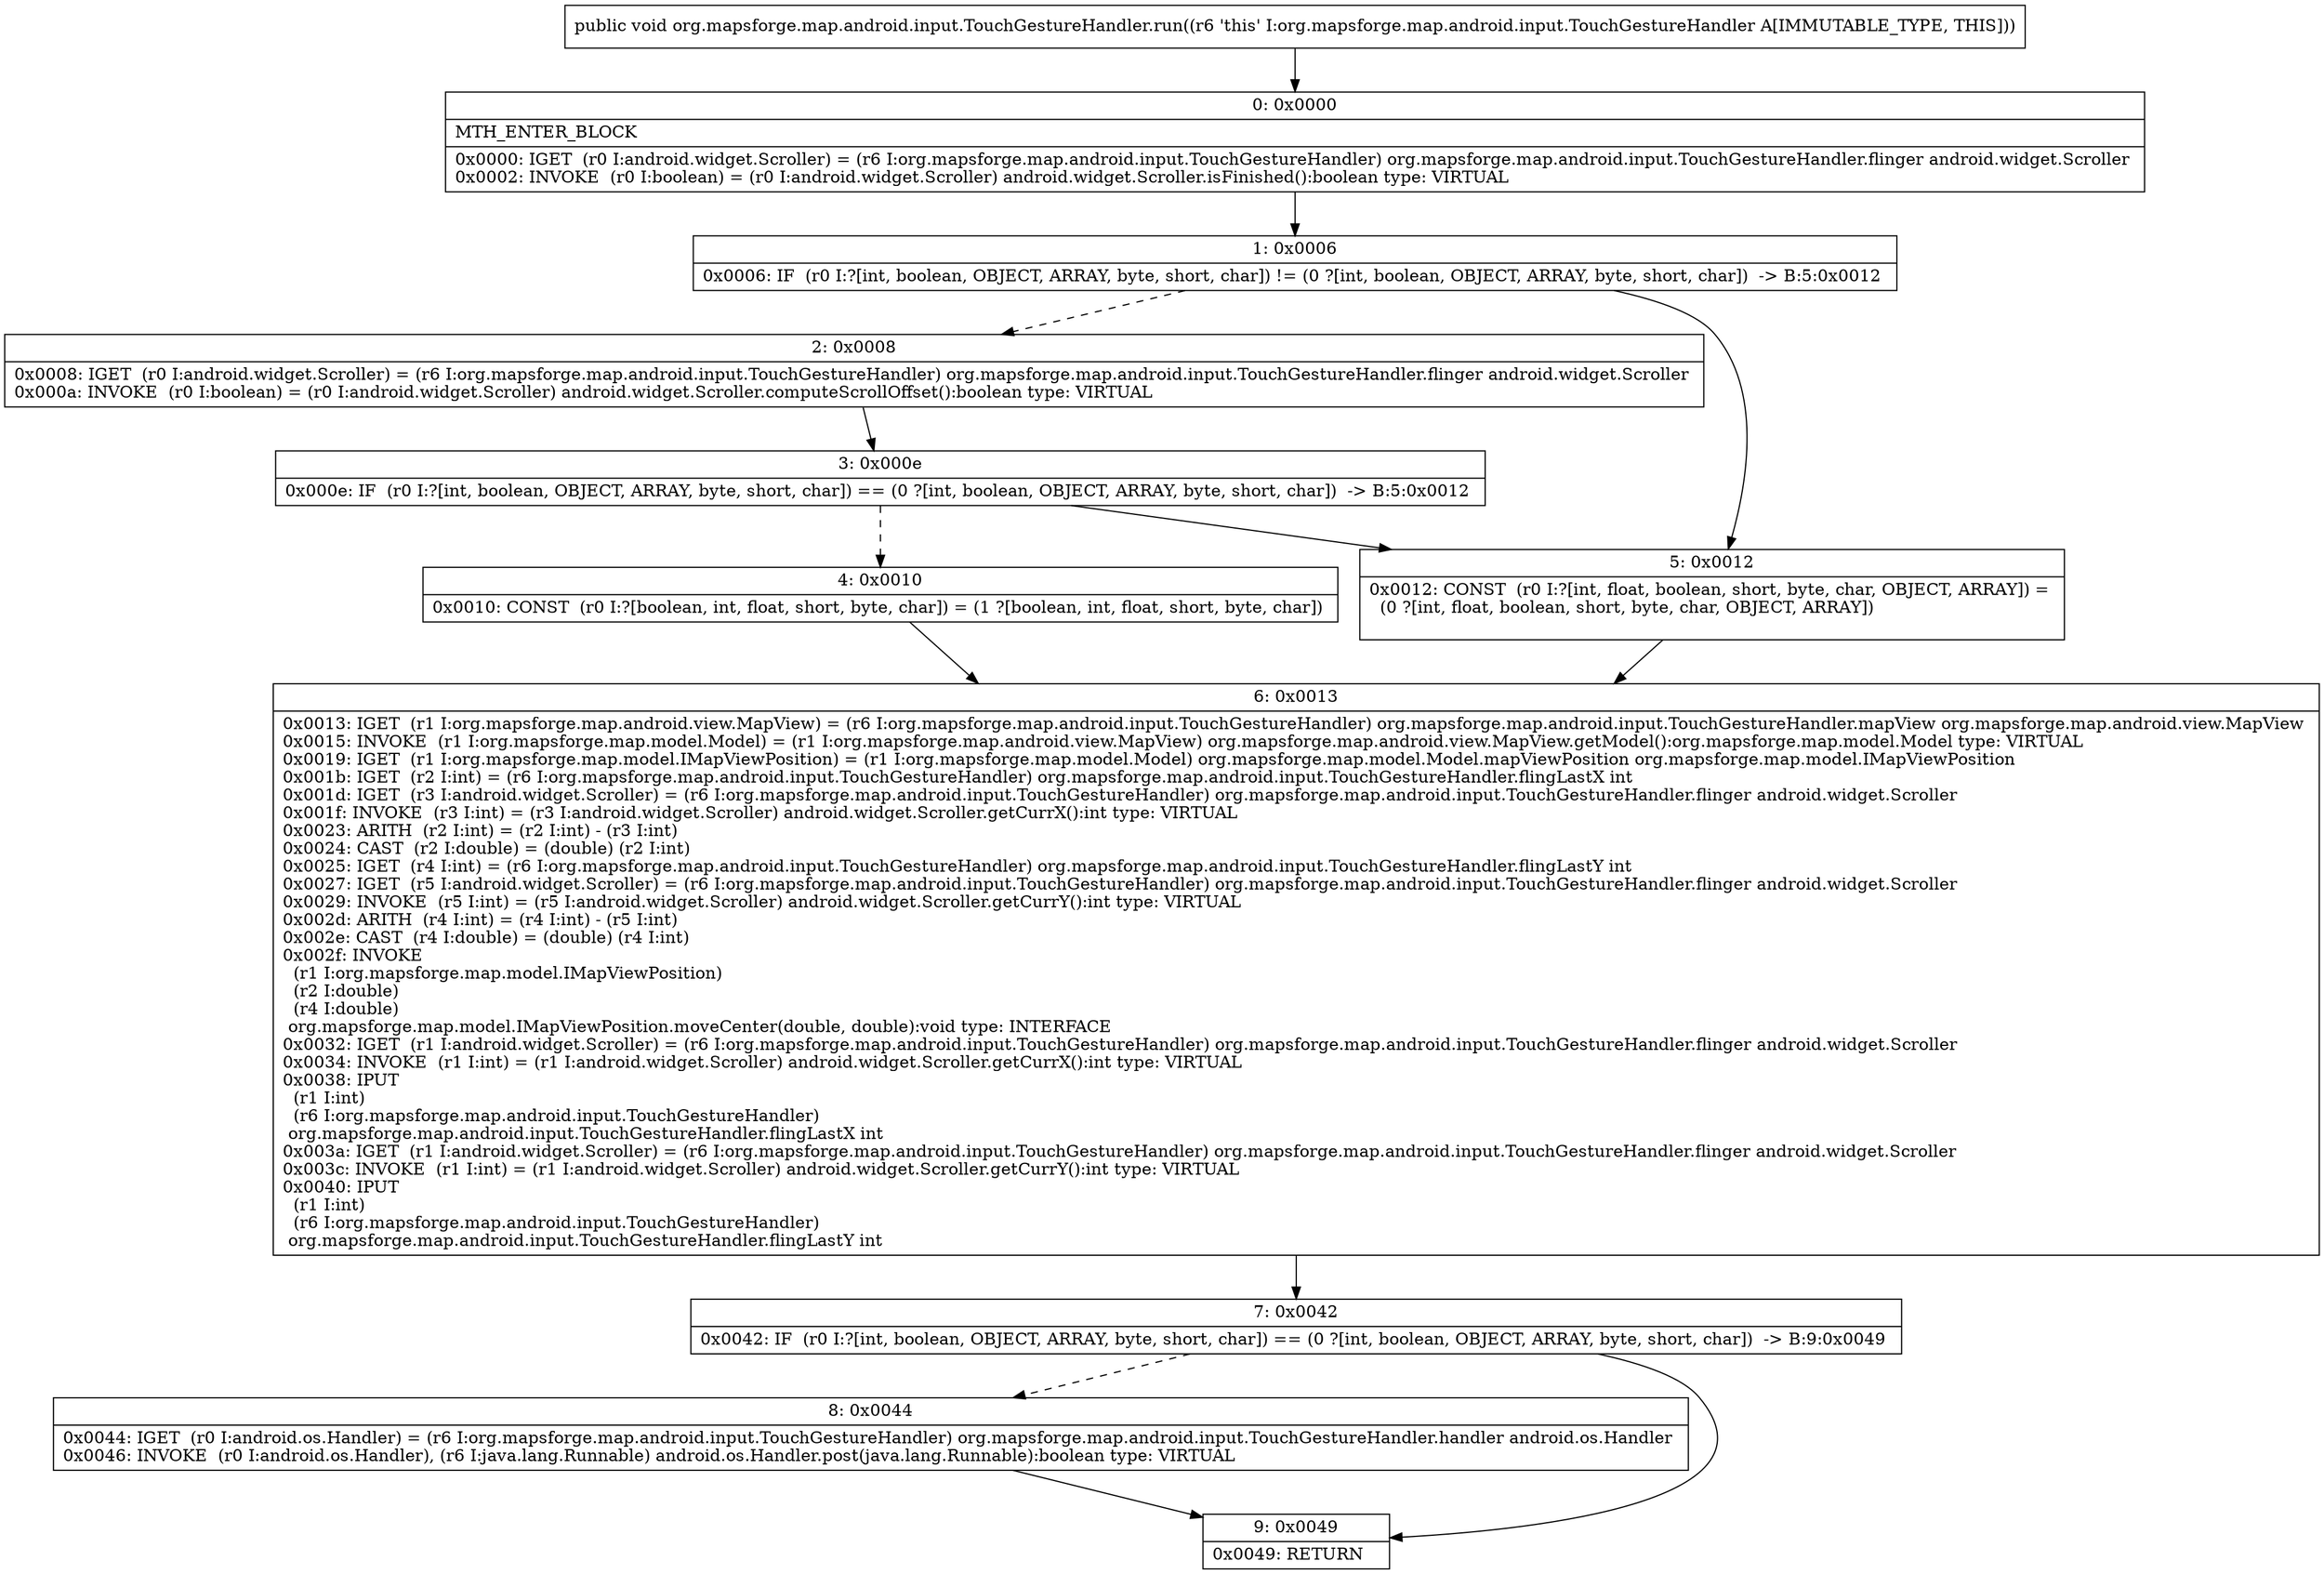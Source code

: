 digraph "CFG fororg.mapsforge.map.android.input.TouchGestureHandler.run()V" {
Node_0 [shape=record,label="{0\:\ 0x0000|MTH_ENTER_BLOCK\l|0x0000: IGET  (r0 I:android.widget.Scroller) = (r6 I:org.mapsforge.map.android.input.TouchGestureHandler) org.mapsforge.map.android.input.TouchGestureHandler.flinger android.widget.Scroller \l0x0002: INVOKE  (r0 I:boolean) = (r0 I:android.widget.Scroller) android.widget.Scroller.isFinished():boolean type: VIRTUAL \l}"];
Node_1 [shape=record,label="{1\:\ 0x0006|0x0006: IF  (r0 I:?[int, boolean, OBJECT, ARRAY, byte, short, char]) != (0 ?[int, boolean, OBJECT, ARRAY, byte, short, char])  \-\> B:5:0x0012 \l}"];
Node_2 [shape=record,label="{2\:\ 0x0008|0x0008: IGET  (r0 I:android.widget.Scroller) = (r6 I:org.mapsforge.map.android.input.TouchGestureHandler) org.mapsforge.map.android.input.TouchGestureHandler.flinger android.widget.Scroller \l0x000a: INVOKE  (r0 I:boolean) = (r0 I:android.widget.Scroller) android.widget.Scroller.computeScrollOffset():boolean type: VIRTUAL \l}"];
Node_3 [shape=record,label="{3\:\ 0x000e|0x000e: IF  (r0 I:?[int, boolean, OBJECT, ARRAY, byte, short, char]) == (0 ?[int, boolean, OBJECT, ARRAY, byte, short, char])  \-\> B:5:0x0012 \l}"];
Node_4 [shape=record,label="{4\:\ 0x0010|0x0010: CONST  (r0 I:?[boolean, int, float, short, byte, char]) = (1 ?[boolean, int, float, short, byte, char]) \l}"];
Node_5 [shape=record,label="{5\:\ 0x0012|0x0012: CONST  (r0 I:?[int, float, boolean, short, byte, char, OBJECT, ARRAY]) = \l  (0 ?[int, float, boolean, short, byte, char, OBJECT, ARRAY])\l \l}"];
Node_6 [shape=record,label="{6\:\ 0x0013|0x0013: IGET  (r1 I:org.mapsforge.map.android.view.MapView) = (r6 I:org.mapsforge.map.android.input.TouchGestureHandler) org.mapsforge.map.android.input.TouchGestureHandler.mapView org.mapsforge.map.android.view.MapView \l0x0015: INVOKE  (r1 I:org.mapsforge.map.model.Model) = (r1 I:org.mapsforge.map.android.view.MapView) org.mapsforge.map.android.view.MapView.getModel():org.mapsforge.map.model.Model type: VIRTUAL \l0x0019: IGET  (r1 I:org.mapsforge.map.model.IMapViewPosition) = (r1 I:org.mapsforge.map.model.Model) org.mapsforge.map.model.Model.mapViewPosition org.mapsforge.map.model.IMapViewPosition \l0x001b: IGET  (r2 I:int) = (r6 I:org.mapsforge.map.android.input.TouchGestureHandler) org.mapsforge.map.android.input.TouchGestureHandler.flingLastX int \l0x001d: IGET  (r3 I:android.widget.Scroller) = (r6 I:org.mapsforge.map.android.input.TouchGestureHandler) org.mapsforge.map.android.input.TouchGestureHandler.flinger android.widget.Scroller \l0x001f: INVOKE  (r3 I:int) = (r3 I:android.widget.Scroller) android.widget.Scroller.getCurrX():int type: VIRTUAL \l0x0023: ARITH  (r2 I:int) = (r2 I:int) \- (r3 I:int) \l0x0024: CAST  (r2 I:double) = (double) (r2 I:int) \l0x0025: IGET  (r4 I:int) = (r6 I:org.mapsforge.map.android.input.TouchGestureHandler) org.mapsforge.map.android.input.TouchGestureHandler.flingLastY int \l0x0027: IGET  (r5 I:android.widget.Scroller) = (r6 I:org.mapsforge.map.android.input.TouchGestureHandler) org.mapsforge.map.android.input.TouchGestureHandler.flinger android.widget.Scroller \l0x0029: INVOKE  (r5 I:int) = (r5 I:android.widget.Scroller) android.widget.Scroller.getCurrY():int type: VIRTUAL \l0x002d: ARITH  (r4 I:int) = (r4 I:int) \- (r5 I:int) \l0x002e: CAST  (r4 I:double) = (double) (r4 I:int) \l0x002f: INVOKE  \l  (r1 I:org.mapsforge.map.model.IMapViewPosition)\l  (r2 I:double)\l  (r4 I:double)\l org.mapsforge.map.model.IMapViewPosition.moveCenter(double, double):void type: INTERFACE \l0x0032: IGET  (r1 I:android.widget.Scroller) = (r6 I:org.mapsforge.map.android.input.TouchGestureHandler) org.mapsforge.map.android.input.TouchGestureHandler.flinger android.widget.Scroller \l0x0034: INVOKE  (r1 I:int) = (r1 I:android.widget.Scroller) android.widget.Scroller.getCurrX():int type: VIRTUAL \l0x0038: IPUT  \l  (r1 I:int)\l  (r6 I:org.mapsforge.map.android.input.TouchGestureHandler)\l org.mapsforge.map.android.input.TouchGestureHandler.flingLastX int \l0x003a: IGET  (r1 I:android.widget.Scroller) = (r6 I:org.mapsforge.map.android.input.TouchGestureHandler) org.mapsforge.map.android.input.TouchGestureHandler.flinger android.widget.Scroller \l0x003c: INVOKE  (r1 I:int) = (r1 I:android.widget.Scroller) android.widget.Scroller.getCurrY():int type: VIRTUAL \l0x0040: IPUT  \l  (r1 I:int)\l  (r6 I:org.mapsforge.map.android.input.TouchGestureHandler)\l org.mapsforge.map.android.input.TouchGestureHandler.flingLastY int \l}"];
Node_7 [shape=record,label="{7\:\ 0x0042|0x0042: IF  (r0 I:?[int, boolean, OBJECT, ARRAY, byte, short, char]) == (0 ?[int, boolean, OBJECT, ARRAY, byte, short, char])  \-\> B:9:0x0049 \l}"];
Node_8 [shape=record,label="{8\:\ 0x0044|0x0044: IGET  (r0 I:android.os.Handler) = (r6 I:org.mapsforge.map.android.input.TouchGestureHandler) org.mapsforge.map.android.input.TouchGestureHandler.handler android.os.Handler \l0x0046: INVOKE  (r0 I:android.os.Handler), (r6 I:java.lang.Runnable) android.os.Handler.post(java.lang.Runnable):boolean type: VIRTUAL \l}"];
Node_9 [shape=record,label="{9\:\ 0x0049|0x0049: RETURN   \l}"];
MethodNode[shape=record,label="{public void org.mapsforge.map.android.input.TouchGestureHandler.run((r6 'this' I:org.mapsforge.map.android.input.TouchGestureHandler A[IMMUTABLE_TYPE, THIS])) }"];
MethodNode -> Node_0;
Node_0 -> Node_1;
Node_1 -> Node_2[style=dashed];
Node_1 -> Node_5;
Node_2 -> Node_3;
Node_3 -> Node_4[style=dashed];
Node_3 -> Node_5;
Node_4 -> Node_6;
Node_5 -> Node_6;
Node_6 -> Node_7;
Node_7 -> Node_8[style=dashed];
Node_7 -> Node_9;
Node_8 -> Node_9;
}

